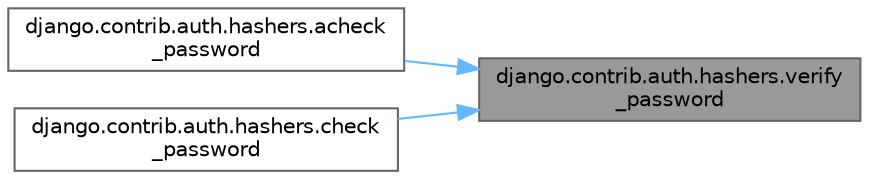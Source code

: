 digraph "django.contrib.auth.hashers.verify_password"
{
 // LATEX_PDF_SIZE
  bgcolor="transparent";
  edge [fontname=Helvetica,fontsize=10,labelfontname=Helvetica,labelfontsize=10];
  node [fontname=Helvetica,fontsize=10,shape=box,height=0.2,width=0.4];
  rankdir="RL";
  Node1 [id="Node000001",label="django.contrib.auth.hashers.verify\l_password",height=0.2,width=0.4,color="gray40", fillcolor="grey60", style="filled", fontcolor="black",tooltip=" "];
  Node1 -> Node2 [id="edge1_Node000001_Node000002",dir="back",color="steelblue1",style="solid",tooltip=" "];
  Node2 [id="Node000002",label="django.contrib.auth.hashers.acheck\l_password",height=0.2,width=0.4,color="grey40", fillcolor="white", style="filled",URL="$namespacedjango_1_1contrib_1_1auth_1_1hashers.html#aca0cfd11b6d7ef7b42fb82dc65d4f0ee",tooltip=" "];
  Node1 -> Node3 [id="edge2_Node000001_Node000003",dir="back",color="steelblue1",style="solid",tooltip=" "];
  Node3 [id="Node000003",label="django.contrib.auth.hashers.check\l_password",height=0.2,width=0.4,color="grey40", fillcolor="white", style="filled",URL="$namespacedjango_1_1contrib_1_1auth_1_1hashers.html#a840503103f9cb96dc249590ea6eefaa7",tooltip=" "];
}
